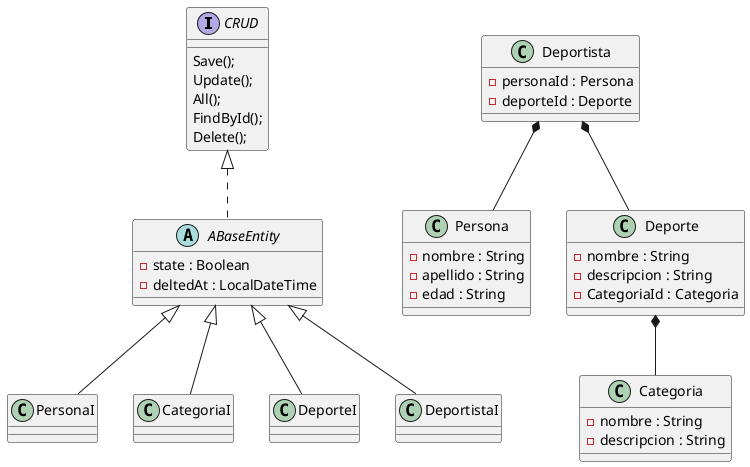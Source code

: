@startuml

interface CRUD{
    Save();
    Update();
    All();
    FindById();
    Delete();
}

abstract class ABaseEntity implements CRUD{
    - state : Boolean
    - deltedAt : LocalDateTime
}

class PersonaI extends ABaseEntity{}
    
class CategoriaI extends ABaseEntity{}

class DeporteI extends ABaseEntity{}

class DeportistaI extends ABaseEntity{}

class Persona{
    - nombre : String
    - apellido : String
    - edad : String
}
    
class Categoria{
    - nombre : String
    - descripcion : String
}

class Deporte{
    - nombre : String
    - descripcion : String
    - CategoriaId : Categoria
}

class Deportista{
    - personaId : Persona
    - deporteId : Deporte
}

Deportista *-- Persona
Deporte *--Categoria
Deportista *-- Deporte

@enduml
